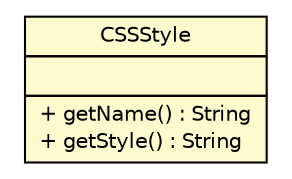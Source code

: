 #!/usr/local/bin/dot
#
# Class diagram 
# Generated by UMLGraph version 5.2 (http://www.umlgraph.org/)
#

digraph G {
	edge [fontname="Helvetica",fontsize=10,labelfontname="Helvetica",labelfontsize=10];
	node [fontname="Helvetica",fontsize=10,shape=plaintext];
	nodesep=0.25;
	ranksep=0.5;
	// dip.world.variant.data.SymbolPack.CSSStyle
	c10336 [label=<<table title="dip.world.variant.data.SymbolPack.CSSStyle" border="0" cellborder="1" cellspacing="0" cellpadding="2" port="p" bgcolor="lemonChiffon" href="./SymbolPack.CSSStyle.html">
		<tr><td><table border="0" cellspacing="0" cellpadding="1">
<tr><td align="center" balign="center"> CSSStyle </td></tr>
		</table></td></tr>
		<tr><td><table border="0" cellspacing="0" cellpadding="1">
<tr><td align="left" balign="left">  </td></tr>
		</table></td></tr>
		<tr><td><table border="0" cellspacing="0" cellpadding="1">
<tr><td align="left" balign="left"> + getName() : String </td></tr>
<tr><td align="left" balign="left"> + getStyle() : String </td></tr>
		</table></td></tr>
		</table>>, fontname="Helvetica", fontcolor="black", fontsize=10.0];
}

